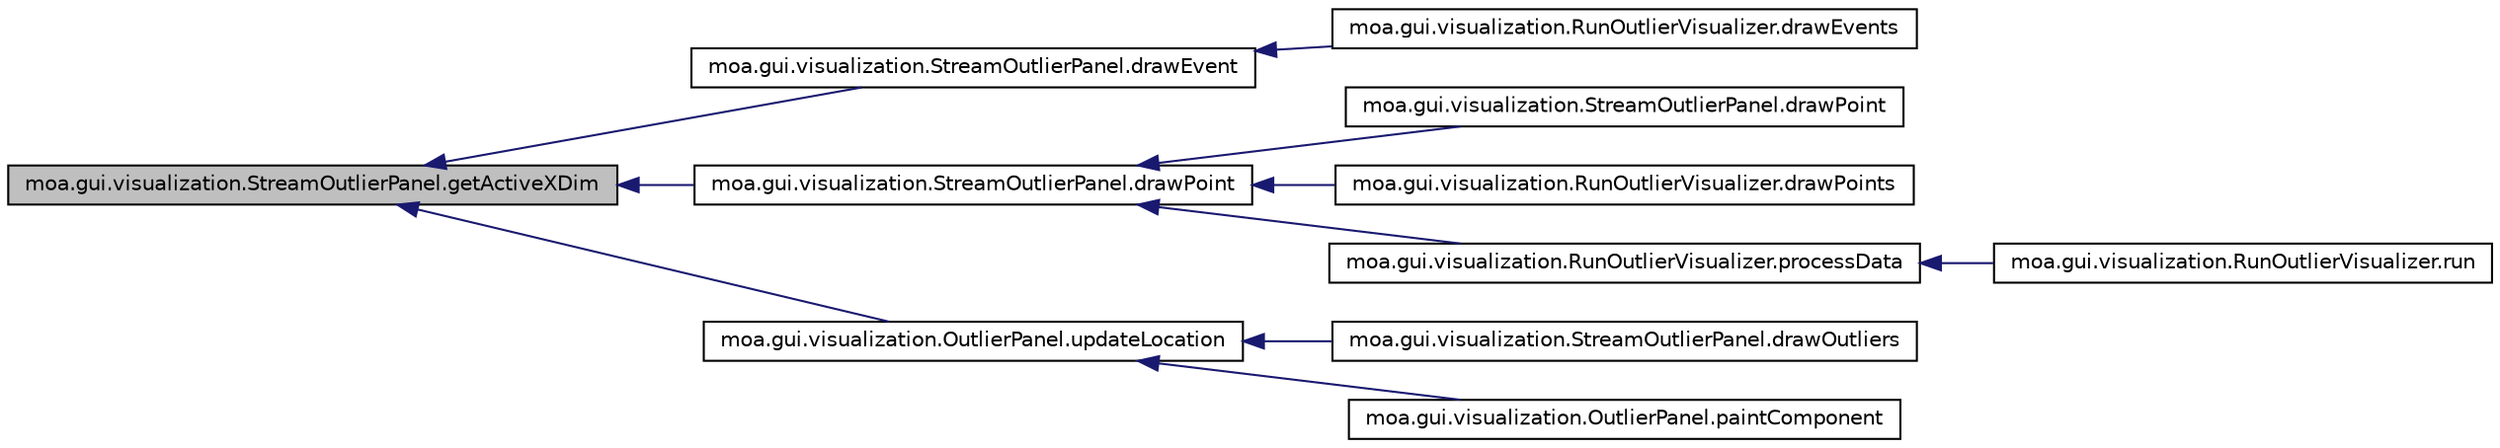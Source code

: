 digraph G
{
  edge [fontname="Helvetica",fontsize="10",labelfontname="Helvetica",labelfontsize="10"];
  node [fontname="Helvetica",fontsize="10",shape=record];
  rankdir=LR;
  Node1 [label="moa.gui.visualization.StreamOutlierPanel.getActiveXDim",height=0.2,width=0.4,color="black", fillcolor="grey75", style="filled" fontcolor="black"];
  Node1 -> Node2 [dir=back,color="midnightblue",fontsize="10",style="solid",fontname="Helvetica"];
  Node2 [label="moa.gui.visualization.StreamOutlierPanel.drawEvent",height=0.2,width=0.4,color="black", fillcolor="white", style="filled",URL="$classmoa_1_1gui_1_1visualization_1_1StreamOutlierPanel.html#a8c3c9261ea8f8ee5f32454653baaee02"];
  Node2 -> Node3 [dir=back,color="midnightblue",fontsize="10",style="solid",fontname="Helvetica"];
  Node3 [label="moa.gui.visualization.RunOutlierVisualizer.drawEvents",height=0.2,width=0.4,color="black", fillcolor="white", style="filled",URL="$classmoa_1_1gui_1_1visualization_1_1RunOutlierVisualizer.html#a7f80ae8e5dfd9605ac9fa92412fdb133"];
  Node1 -> Node4 [dir=back,color="midnightblue",fontsize="10",style="solid",fontname="Helvetica"];
  Node4 [label="moa.gui.visualization.StreamOutlierPanel.drawPoint",height=0.2,width=0.4,color="black", fillcolor="white", style="filled",URL="$classmoa_1_1gui_1_1visualization_1_1StreamOutlierPanel.html#a107f7b6b27e586fad85d26ccd9770402"];
  Node4 -> Node5 [dir=back,color="midnightblue",fontsize="10",style="solid",fontname="Helvetica"];
  Node5 [label="moa.gui.visualization.StreamOutlierPanel.drawPoint",height=0.2,width=0.4,color="black", fillcolor="white", style="filled",URL="$classmoa_1_1gui_1_1visualization_1_1StreamOutlierPanel.html#a452e8f15ea20b01e5d2e00950234c2b4"];
  Node4 -> Node6 [dir=back,color="midnightblue",fontsize="10",style="solid",fontname="Helvetica"];
  Node6 [label="moa.gui.visualization.RunOutlierVisualizer.drawPoints",height=0.2,width=0.4,color="black", fillcolor="white", style="filled",URL="$classmoa_1_1gui_1_1visualization_1_1RunOutlierVisualizer.html#a2fde06eb9e05d078cc61087b5f7c2bfb"];
  Node4 -> Node7 [dir=back,color="midnightblue",fontsize="10",style="solid",fontname="Helvetica"];
  Node7 [label="moa.gui.visualization.RunOutlierVisualizer.processData",height=0.2,width=0.4,color="black", fillcolor="white", style="filled",URL="$classmoa_1_1gui_1_1visualization_1_1RunOutlierVisualizer.html#a2ce3238eb000cd4f1be8ea553920e688"];
  Node7 -> Node8 [dir=back,color="midnightblue",fontsize="10",style="solid",fontname="Helvetica"];
  Node8 [label="moa.gui.visualization.RunOutlierVisualizer.run",height=0.2,width=0.4,color="black", fillcolor="white", style="filled",URL="$classmoa_1_1gui_1_1visualization_1_1RunOutlierVisualizer.html#a0bf0a5051db38b649892d86aa7cab5ce"];
  Node1 -> Node9 [dir=back,color="midnightblue",fontsize="10",style="solid",fontname="Helvetica"];
  Node9 [label="moa.gui.visualization.OutlierPanel.updateLocation",height=0.2,width=0.4,color="black", fillcolor="white", style="filled",URL="$classmoa_1_1gui_1_1visualization_1_1OutlierPanel.html#a436cd7418b1a92dbbff13ae3fa4ffe6d"];
  Node9 -> Node10 [dir=back,color="midnightblue",fontsize="10",style="solid",fontname="Helvetica"];
  Node10 [label="moa.gui.visualization.StreamOutlierPanel.drawOutliers",height=0.2,width=0.4,color="black", fillcolor="white", style="filled",URL="$classmoa_1_1gui_1_1visualization_1_1StreamOutlierPanel.html#ae9e00ea0cee9856ff5b5a3427ce6e9d5"];
  Node9 -> Node11 [dir=back,color="midnightblue",fontsize="10",style="solid",fontname="Helvetica"];
  Node11 [label="moa.gui.visualization.OutlierPanel.paintComponent",height=0.2,width=0.4,color="black", fillcolor="white", style="filled",URL="$classmoa_1_1gui_1_1visualization_1_1OutlierPanel.html#af00ff98f9cb256c308625e14df20c5dc"];
}

